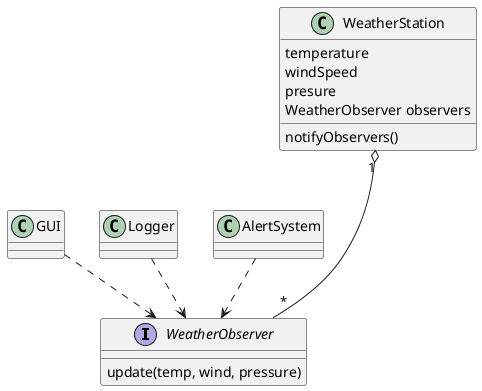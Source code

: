 @startuml observer_pattern

interface WeatherObserver
WeatherObserver : update(temp, wind, pressure)

GUI ..> WeatherObserver
Logger ..> WeatherObserver
AlertSystem ..> WeatherObserver

class WeatherStation
WeatherStation : temperature
WeatherStation : windSpeed
WeatherStation : presure
WeatherStation : WeatherObserver observers
 
WeatherStation "1" o--- "*" WeatherObserver
WeatherStation : notifyObservers()

@enduml